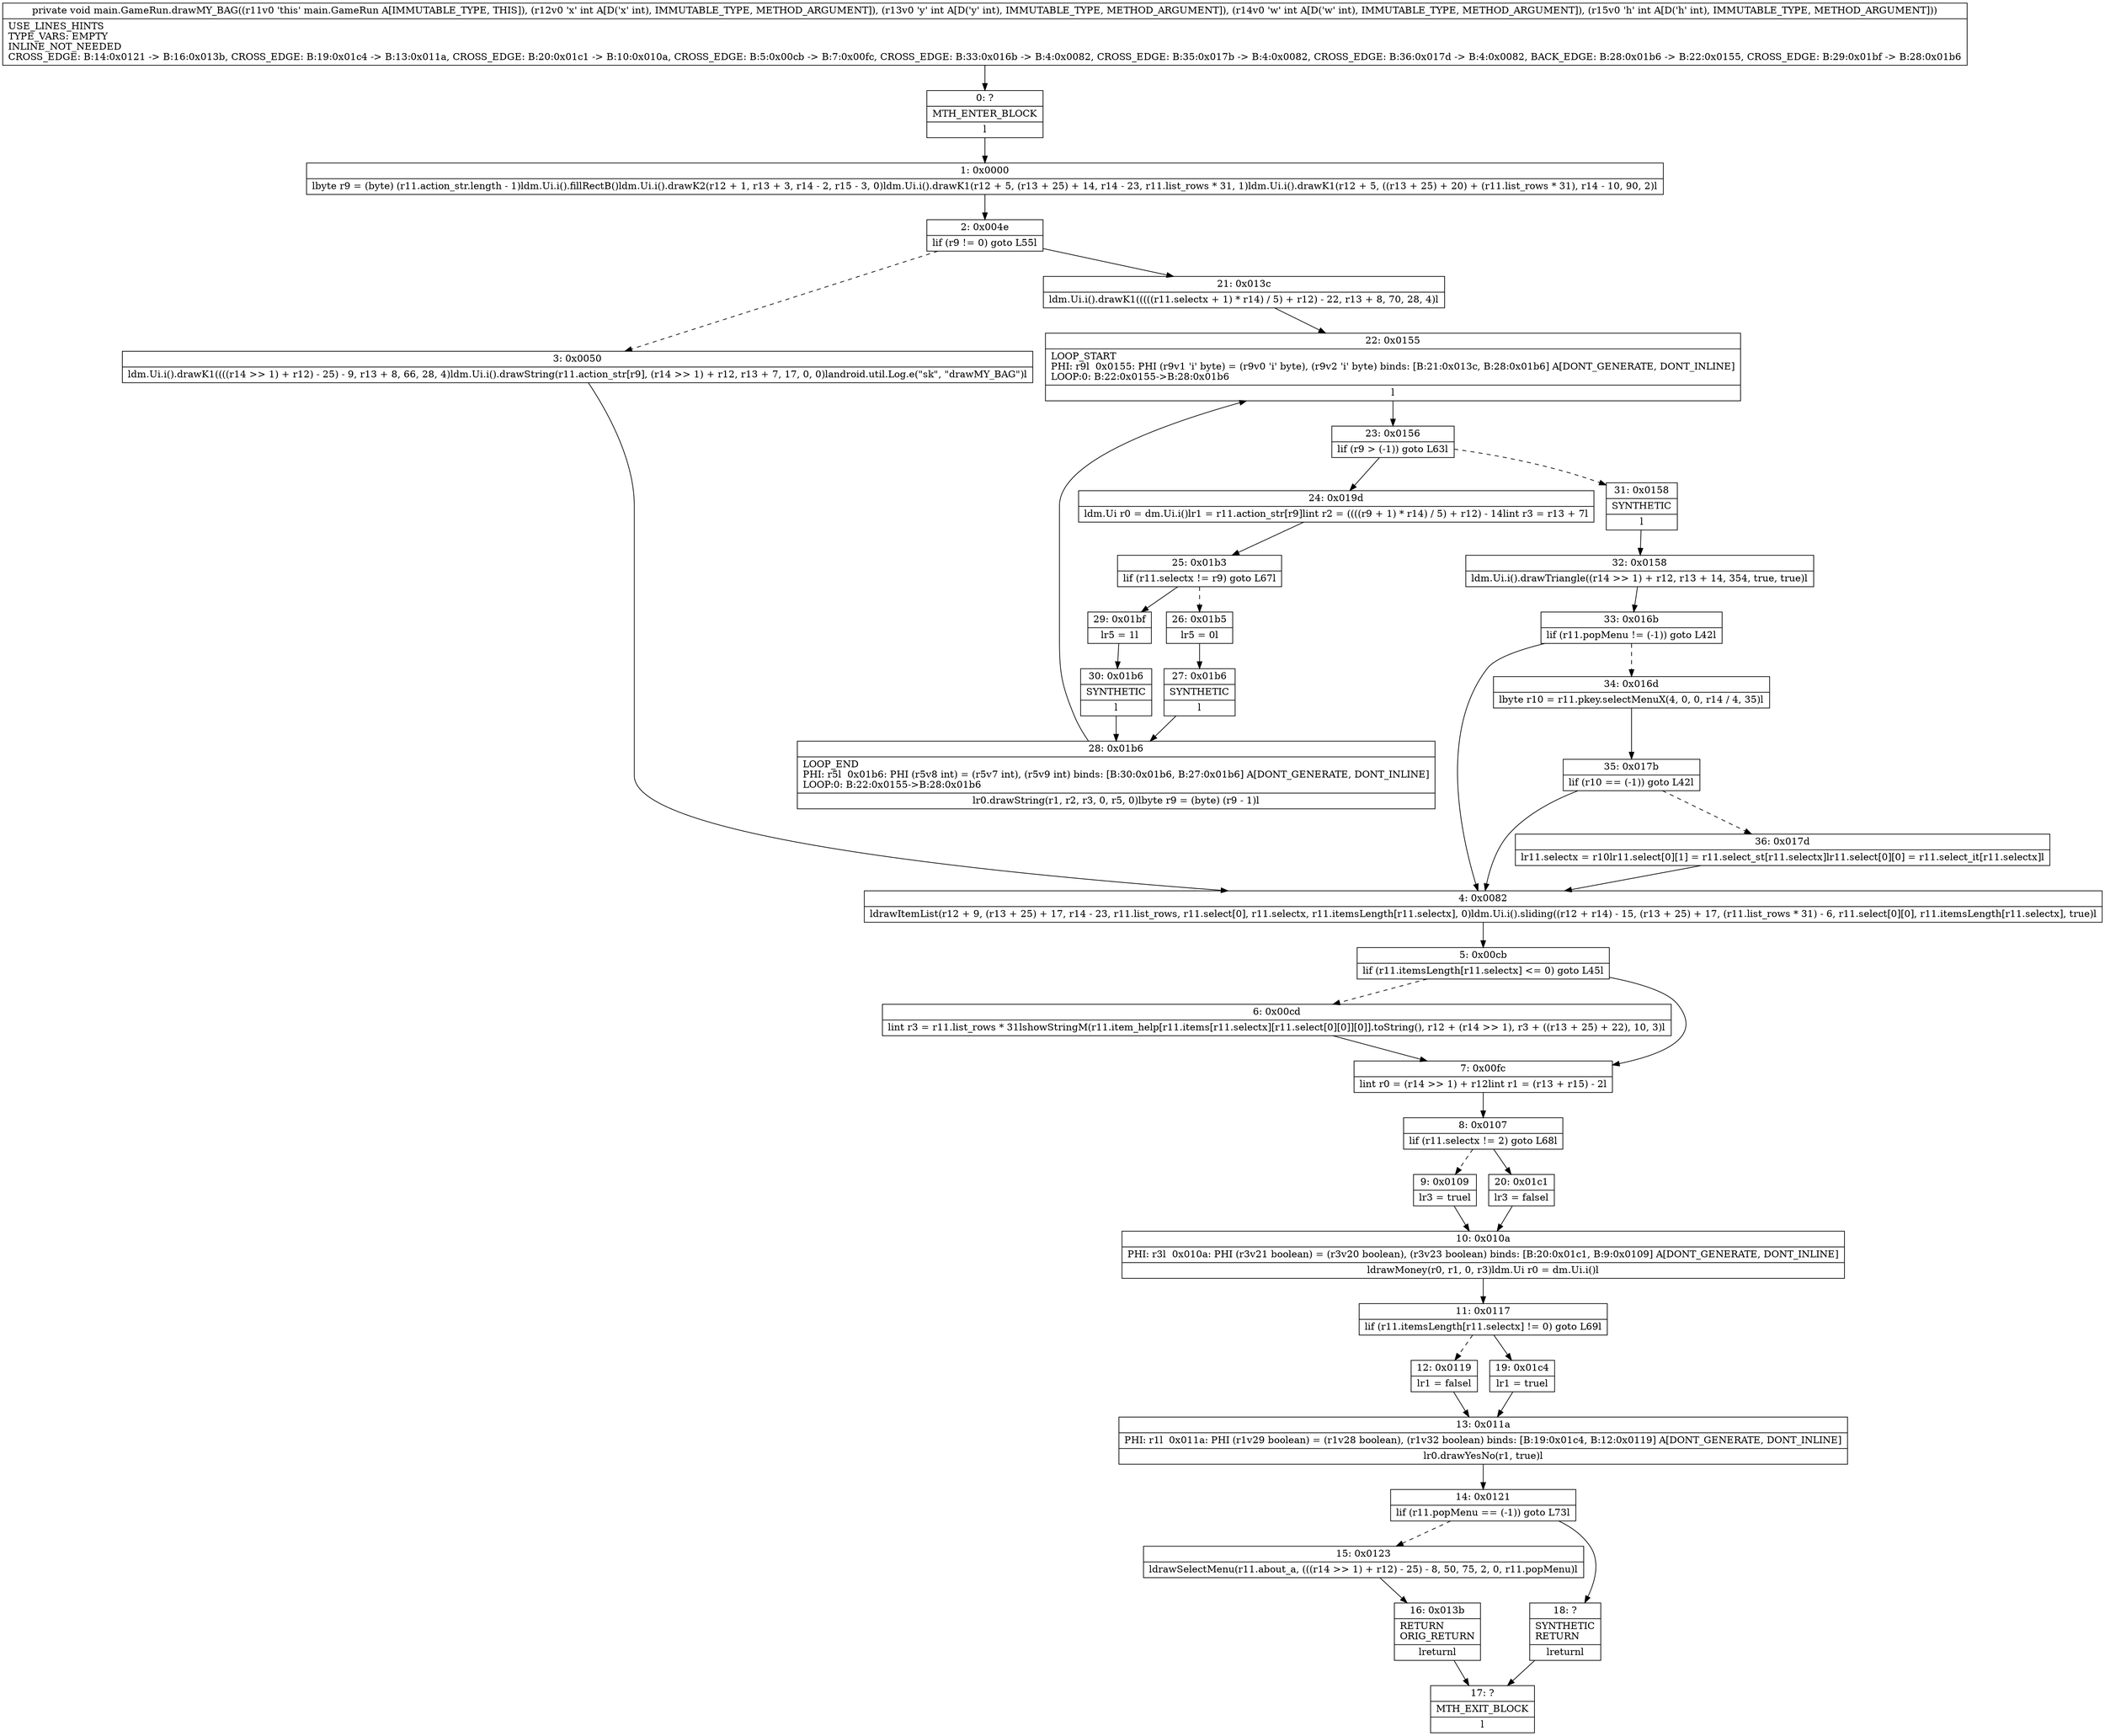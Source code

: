 digraph "CFG formain.GameRun.drawMY_BAG(IIII)V" {
Node_0 [shape=record,label="{0\:\ ?|MTH_ENTER_BLOCK\l|l}"];
Node_1 [shape=record,label="{1\:\ 0x0000|lbyte r9 = (byte) (r11.action_str.length \- 1)ldm.Ui.i().fillRectB()ldm.Ui.i().drawK2(r12 + 1, r13 + 3, r14 \- 2, r15 \- 3, 0)ldm.Ui.i().drawK1(r12 + 5, (r13 + 25) + 14, r14 \- 23, r11.list_rows * 31, 1)ldm.Ui.i().drawK1(r12 + 5, ((r13 + 25) + 20) + (r11.list_rows * 31), r14 \- 10, 90, 2)l}"];
Node_2 [shape=record,label="{2\:\ 0x004e|lif (r9 != 0) goto L55l}"];
Node_3 [shape=record,label="{3\:\ 0x0050|ldm.Ui.i().drawK1((((r14 \>\> 1) + r12) \- 25) \- 9, r13 + 8, 66, 28, 4)ldm.Ui.i().drawString(r11.action_str[r9], (r14 \>\> 1) + r12, r13 + 7, 17, 0, 0)landroid.util.Log.e(\"sk\", \"drawMY_BAG\")l}"];
Node_4 [shape=record,label="{4\:\ 0x0082|ldrawItemList(r12 + 9, (r13 + 25) + 17, r14 \- 23, r11.list_rows, r11.select[0], r11.selectx, r11.itemsLength[r11.selectx], 0)ldm.Ui.i().sliding((r12 + r14) \- 15, (r13 + 25) + 17, (r11.list_rows * 31) \- 6, r11.select[0][0], r11.itemsLength[r11.selectx], true)l}"];
Node_5 [shape=record,label="{5\:\ 0x00cb|lif (r11.itemsLength[r11.selectx] \<= 0) goto L45l}"];
Node_6 [shape=record,label="{6\:\ 0x00cd|lint r3 = r11.list_rows * 31lshowStringM(r11.item_help[r11.items[r11.selectx][r11.select[0][0]][0]].toString(), r12 + (r14 \>\> 1), r3 + ((r13 + 25) + 22), 10, 3)l}"];
Node_7 [shape=record,label="{7\:\ 0x00fc|lint r0 = (r14 \>\> 1) + r12lint r1 = (r13 + r15) \- 2l}"];
Node_8 [shape=record,label="{8\:\ 0x0107|lif (r11.selectx != 2) goto L68l}"];
Node_9 [shape=record,label="{9\:\ 0x0109|lr3 = truel}"];
Node_10 [shape=record,label="{10\:\ 0x010a|PHI: r3l  0x010a: PHI (r3v21 boolean) = (r3v20 boolean), (r3v23 boolean) binds: [B:20:0x01c1, B:9:0x0109] A[DONT_GENERATE, DONT_INLINE]\l|ldrawMoney(r0, r1, 0, r3)ldm.Ui r0 = dm.Ui.i()l}"];
Node_11 [shape=record,label="{11\:\ 0x0117|lif (r11.itemsLength[r11.selectx] != 0) goto L69l}"];
Node_12 [shape=record,label="{12\:\ 0x0119|lr1 = falsel}"];
Node_13 [shape=record,label="{13\:\ 0x011a|PHI: r1l  0x011a: PHI (r1v29 boolean) = (r1v28 boolean), (r1v32 boolean) binds: [B:19:0x01c4, B:12:0x0119] A[DONT_GENERATE, DONT_INLINE]\l|lr0.drawYesNo(r1, true)l}"];
Node_14 [shape=record,label="{14\:\ 0x0121|lif (r11.popMenu == (\-1)) goto L73l}"];
Node_15 [shape=record,label="{15\:\ 0x0123|ldrawSelectMenu(r11.about_a, (((r14 \>\> 1) + r12) \- 25) \- 8, 50, 75, 2, 0, r11.popMenu)l}"];
Node_16 [shape=record,label="{16\:\ 0x013b|RETURN\lORIG_RETURN\l|lreturnl}"];
Node_17 [shape=record,label="{17\:\ ?|MTH_EXIT_BLOCK\l|l}"];
Node_18 [shape=record,label="{18\:\ ?|SYNTHETIC\lRETURN\l|lreturnl}"];
Node_19 [shape=record,label="{19\:\ 0x01c4|lr1 = truel}"];
Node_20 [shape=record,label="{20\:\ 0x01c1|lr3 = falsel}"];
Node_21 [shape=record,label="{21\:\ 0x013c|ldm.Ui.i().drawK1(((((r11.selectx + 1) * r14) \/ 5) + r12) \- 22, r13 + 8, 70, 28, 4)l}"];
Node_22 [shape=record,label="{22\:\ 0x0155|LOOP_START\lPHI: r9l  0x0155: PHI (r9v1 'i' byte) = (r9v0 'i' byte), (r9v2 'i' byte) binds: [B:21:0x013c, B:28:0x01b6] A[DONT_GENERATE, DONT_INLINE]\lLOOP:0: B:22:0x0155\-\>B:28:0x01b6\l|l}"];
Node_23 [shape=record,label="{23\:\ 0x0156|lif (r9 \> (\-1)) goto L63l}"];
Node_24 [shape=record,label="{24\:\ 0x019d|ldm.Ui r0 = dm.Ui.i()lr1 = r11.action_str[r9]lint r2 = ((((r9 + 1) * r14) \/ 5) + r12) \- 14lint r3 = r13 + 7l}"];
Node_25 [shape=record,label="{25\:\ 0x01b3|lif (r11.selectx != r9) goto L67l}"];
Node_26 [shape=record,label="{26\:\ 0x01b5|lr5 = 0l}"];
Node_27 [shape=record,label="{27\:\ 0x01b6|SYNTHETIC\l|l}"];
Node_28 [shape=record,label="{28\:\ 0x01b6|LOOP_END\lPHI: r5l  0x01b6: PHI (r5v8 int) = (r5v7 int), (r5v9 int) binds: [B:30:0x01b6, B:27:0x01b6] A[DONT_GENERATE, DONT_INLINE]\lLOOP:0: B:22:0x0155\-\>B:28:0x01b6\l|lr0.drawString(r1, r2, r3, 0, r5, 0)lbyte r9 = (byte) (r9 \- 1)l}"];
Node_29 [shape=record,label="{29\:\ 0x01bf|lr5 = 1l}"];
Node_30 [shape=record,label="{30\:\ 0x01b6|SYNTHETIC\l|l}"];
Node_31 [shape=record,label="{31\:\ 0x0158|SYNTHETIC\l|l}"];
Node_32 [shape=record,label="{32\:\ 0x0158|ldm.Ui.i().drawTriangle((r14 \>\> 1) + r12, r13 + 14, 354, true, true)l}"];
Node_33 [shape=record,label="{33\:\ 0x016b|lif (r11.popMenu != (\-1)) goto L42l}"];
Node_34 [shape=record,label="{34\:\ 0x016d|lbyte r10 = r11.pkey.selectMenuX(4, 0, 0, r14 \/ 4, 35)l}"];
Node_35 [shape=record,label="{35\:\ 0x017b|lif (r10 == (\-1)) goto L42l}"];
Node_36 [shape=record,label="{36\:\ 0x017d|lr11.selectx = r10lr11.select[0][1] = r11.select_st[r11.selectx]lr11.select[0][0] = r11.select_it[r11.selectx]l}"];
MethodNode[shape=record,label="{private void main.GameRun.drawMY_BAG((r11v0 'this' main.GameRun A[IMMUTABLE_TYPE, THIS]), (r12v0 'x' int A[D('x' int), IMMUTABLE_TYPE, METHOD_ARGUMENT]), (r13v0 'y' int A[D('y' int), IMMUTABLE_TYPE, METHOD_ARGUMENT]), (r14v0 'w' int A[D('w' int), IMMUTABLE_TYPE, METHOD_ARGUMENT]), (r15v0 'h' int A[D('h' int), IMMUTABLE_TYPE, METHOD_ARGUMENT]))  | USE_LINES_HINTS\lTYPE_VARS: EMPTY\lINLINE_NOT_NEEDED\lCROSS_EDGE: B:14:0x0121 \-\> B:16:0x013b, CROSS_EDGE: B:19:0x01c4 \-\> B:13:0x011a, CROSS_EDGE: B:20:0x01c1 \-\> B:10:0x010a, CROSS_EDGE: B:5:0x00cb \-\> B:7:0x00fc, CROSS_EDGE: B:33:0x016b \-\> B:4:0x0082, CROSS_EDGE: B:35:0x017b \-\> B:4:0x0082, CROSS_EDGE: B:36:0x017d \-\> B:4:0x0082, BACK_EDGE: B:28:0x01b6 \-\> B:22:0x0155, CROSS_EDGE: B:29:0x01bf \-\> B:28:0x01b6\l}"];
MethodNode -> Node_0;
Node_0 -> Node_1;
Node_1 -> Node_2;
Node_2 -> Node_3[style=dashed];
Node_2 -> Node_21;
Node_3 -> Node_4;
Node_4 -> Node_5;
Node_5 -> Node_6[style=dashed];
Node_5 -> Node_7;
Node_6 -> Node_7;
Node_7 -> Node_8;
Node_8 -> Node_9[style=dashed];
Node_8 -> Node_20;
Node_9 -> Node_10;
Node_10 -> Node_11;
Node_11 -> Node_12[style=dashed];
Node_11 -> Node_19;
Node_12 -> Node_13;
Node_13 -> Node_14;
Node_14 -> Node_15[style=dashed];
Node_14 -> Node_18;
Node_15 -> Node_16;
Node_16 -> Node_17;
Node_18 -> Node_17;
Node_19 -> Node_13;
Node_20 -> Node_10;
Node_21 -> Node_22;
Node_22 -> Node_23;
Node_23 -> Node_24;
Node_23 -> Node_31[style=dashed];
Node_24 -> Node_25;
Node_25 -> Node_26[style=dashed];
Node_25 -> Node_29;
Node_26 -> Node_27;
Node_27 -> Node_28;
Node_28 -> Node_22;
Node_29 -> Node_30;
Node_30 -> Node_28;
Node_31 -> Node_32;
Node_32 -> Node_33;
Node_33 -> Node_4;
Node_33 -> Node_34[style=dashed];
Node_34 -> Node_35;
Node_35 -> Node_4;
Node_35 -> Node_36[style=dashed];
Node_36 -> Node_4;
}

